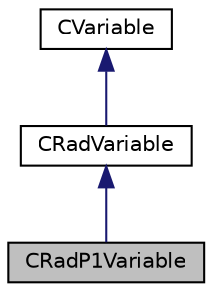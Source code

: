 digraph "CRadP1Variable"
{
 // LATEX_PDF_SIZE
  edge [fontname="Helvetica",fontsize="10",labelfontname="Helvetica",labelfontsize="10"];
  node [fontname="Helvetica",fontsize="10",shape=record];
  Node1 [label="CRadP1Variable",height=0.2,width=0.4,color="black", fillcolor="grey75", style="filled", fontcolor="black",tooltip=" "];
  Node2 -> Node1 [dir="back",color="midnightblue",fontsize="10",style="solid",fontname="Helvetica"];
  Node2 [label="CRadVariable",height=0.2,width=0.4,color="black", fillcolor="white", style="filled",URL="$classCRadVariable.html",tooltip=" "];
  Node3 -> Node2 [dir="back",color="midnightblue",fontsize="10",style="solid",fontname="Helvetica"];
  Node3 [label="CVariable",height=0.2,width=0.4,color="black", fillcolor="white", style="filled",URL="$classCVariable.html",tooltip="Main class for defining the variables."];
}

